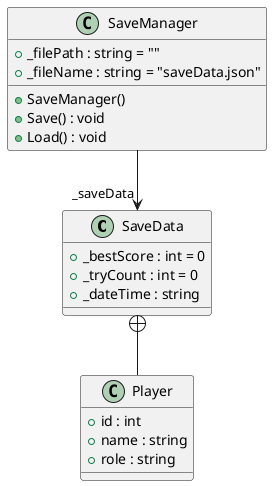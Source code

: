 @startuml
class SaveData {
    + _bestScore : int = 0
    + _tryCount : int = 0
    + _dateTime : string
}
class SaveManager {
    + _filePath : string = ""
    + _fileName : string = "saveData.json"
    + SaveManager()
    + Save() : void
    + Load() : void
}
class Player {
    + id : int
    + name : string
    + role : string
}
SaveManager --> "_saveData" SaveData
SaveData +-- Player
@enduml

